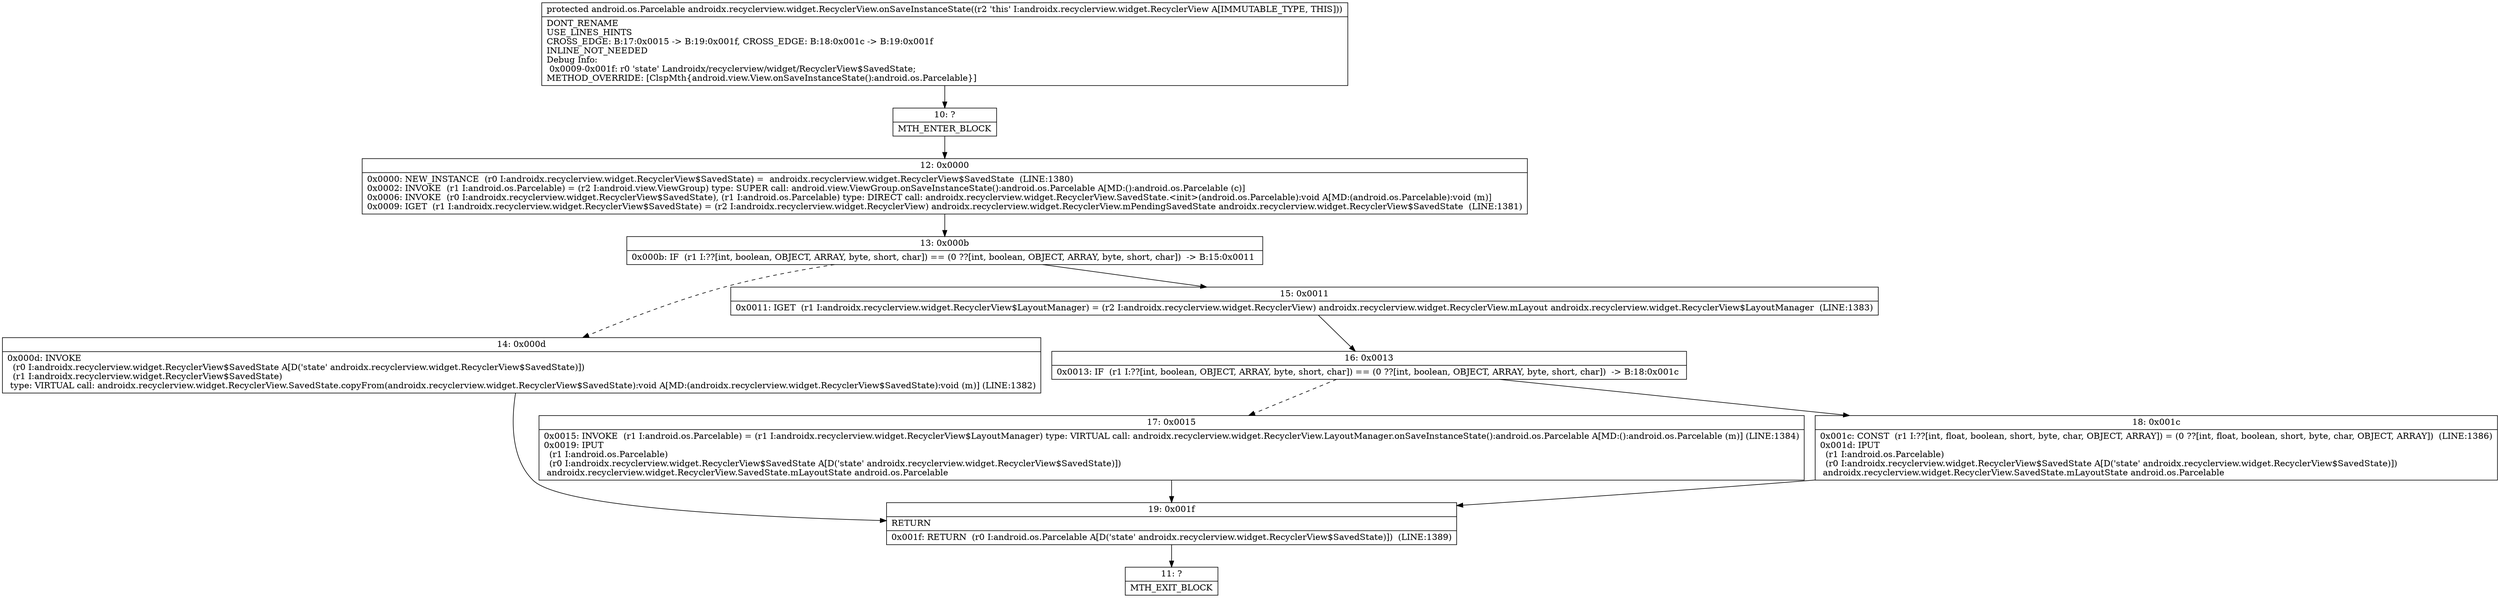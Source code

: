 digraph "CFG forandroidx.recyclerview.widget.RecyclerView.onSaveInstanceState()Landroid\/os\/Parcelable;" {
Node_10 [shape=record,label="{10\:\ ?|MTH_ENTER_BLOCK\l}"];
Node_12 [shape=record,label="{12\:\ 0x0000|0x0000: NEW_INSTANCE  (r0 I:androidx.recyclerview.widget.RecyclerView$SavedState) =  androidx.recyclerview.widget.RecyclerView$SavedState  (LINE:1380)\l0x0002: INVOKE  (r1 I:android.os.Parcelable) = (r2 I:android.view.ViewGroup) type: SUPER call: android.view.ViewGroup.onSaveInstanceState():android.os.Parcelable A[MD:():android.os.Parcelable (c)]\l0x0006: INVOKE  (r0 I:androidx.recyclerview.widget.RecyclerView$SavedState), (r1 I:android.os.Parcelable) type: DIRECT call: androidx.recyclerview.widget.RecyclerView.SavedState.\<init\>(android.os.Parcelable):void A[MD:(android.os.Parcelable):void (m)]\l0x0009: IGET  (r1 I:androidx.recyclerview.widget.RecyclerView$SavedState) = (r2 I:androidx.recyclerview.widget.RecyclerView) androidx.recyclerview.widget.RecyclerView.mPendingSavedState androidx.recyclerview.widget.RecyclerView$SavedState  (LINE:1381)\l}"];
Node_13 [shape=record,label="{13\:\ 0x000b|0x000b: IF  (r1 I:??[int, boolean, OBJECT, ARRAY, byte, short, char]) == (0 ??[int, boolean, OBJECT, ARRAY, byte, short, char])  \-\> B:15:0x0011 \l}"];
Node_14 [shape=record,label="{14\:\ 0x000d|0x000d: INVOKE  \l  (r0 I:androidx.recyclerview.widget.RecyclerView$SavedState A[D('state' androidx.recyclerview.widget.RecyclerView$SavedState)])\l  (r1 I:androidx.recyclerview.widget.RecyclerView$SavedState)\l type: VIRTUAL call: androidx.recyclerview.widget.RecyclerView.SavedState.copyFrom(androidx.recyclerview.widget.RecyclerView$SavedState):void A[MD:(androidx.recyclerview.widget.RecyclerView$SavedState):void (m)] (LINE:1382)\l}"];
Node_19 [shape=record,label="{19\:\ 0x001f|RETURN\l|0x001f: RETURN  (r0 I:android.os.Parcelable A[D('state' androidx.recyclerview.widget.RecyclerView$SavedState)])  (LINE:1389)\l}"];
Node_11 [shape=record,label="{11\:\ ?|MTH_EXIT_BLOCK\l}"];
Node_15 [shape=record,label="{15\:\ 0x0011|0x0011: IGET  (r1 I:androidx.recyclerview.widget.RecyclerView$LayoutManager) = (r2 I:androidx.recyclerview.widget.RecyclerView) androidx.recyclerview.widget.RecyclerView.mLayout androidx.recyclerview.widget.RecyclerView$LayoutManager  (LINE:1383)\l}"];
Node_16 [shape=record,label="{16\:\ 0x0013|0x0013: IF  (r1 I:??[int, boolean, OBJECT, ARRAY, byte, short, char]) == (0 ??[int, boolean, OBJECT, ARRAY, byte, short, char])  \-\> B:18:0x001c \l}"];
Node_17 [shape=record,label="{17\:\ 0x0015|0x0015: INVOKE  (r1 I:android.os.Parcelable) = (r1 I:androidx.recyclerview.widget.RecyclerView$LayoutManager) type: VIRTUAL call: androidx.recyclerview.widget.RecyclerView.LayoutManager.onSaveInstanceState():android.os.Parcelable A[MD:():android.os.Parcelable (m)] (LINE:1384)\l0x0019: IPUT  \l  (r1 I:android.os.Parcelable)\l  (r0 I:androidx.recyclerview.widget.RecyclerView$SavedState A[D('state' androidx.recyclerview.widget.RecyclerView$SavedState)])\l androidx.recyclerview.widget.RecyclerView.SavedState.mLayoutState android.os.Parcelable \l}"];
Node_18 [shape=record,label="{18\:\ 0x001c|0x001c: CONST  (r1 I:??[int, float, boolean, short, byte, char, OBJECT, ARRAY]) = (0 ??[int, float, boolean, short, byte, char, OBJECT, ARRAY])  (LINE:1386)\l0x001d: IPUT  \l  (r1 I:android.os.Parcelable)\l  (r0 I:androidx.recyclerview.widget.RecyclerView$SavedState A[D('state' androidx.recyclerview.widget.RecyclerView$SavedState)])\l androidx.recyclerview.widget.RecyclerView.SavedState.mLayoutState android.os.Parcelable \l}"];
MethodNode[shape=record,label="{protected android.os.Parcelable androidx.recyclerview.widget.RecyclerView.onSaveInstanceState((r2 'this' I:androidx.recyclerview.widget.RecyclerView A[IMMUTABLE_TYPE, THIS]))  | DONT_RENAME\lUSE_LINES_HINTS\lCROSS_EDGE: B:17:0x0015 \-\> B:19:0x001f, CROSS_EDGE: B:18:0x001c \-\> B:19:0x001f\lINLINE_NOT_NEEDED\lDebug Info:\l  0x0009\-0x001f: r0 'state' Landroidx\/recyclerview\/widget\/RecyclerView$SavedState;\lMETHOD_OVERRIDE: [ClspMth\{android.view.View.onSaveInstanceState():android.os.Parcelable\}]\l}"];
MethodNode -> Node_10;Node_10 -> Node_12;
Node_12 -> Node_13;
Node_13 -> Node_14[style=dashed];
Node_13 -> Node_15;
Node_14 -> Node_19;
Node_19 -> Node_11;
Node_15 -> Node_16;
Node_16 -> Node_17[style=dashed];
Node_16 -> Node_18;
Node_17 -> Node_19;
Node_18 -> Node_19;
}

